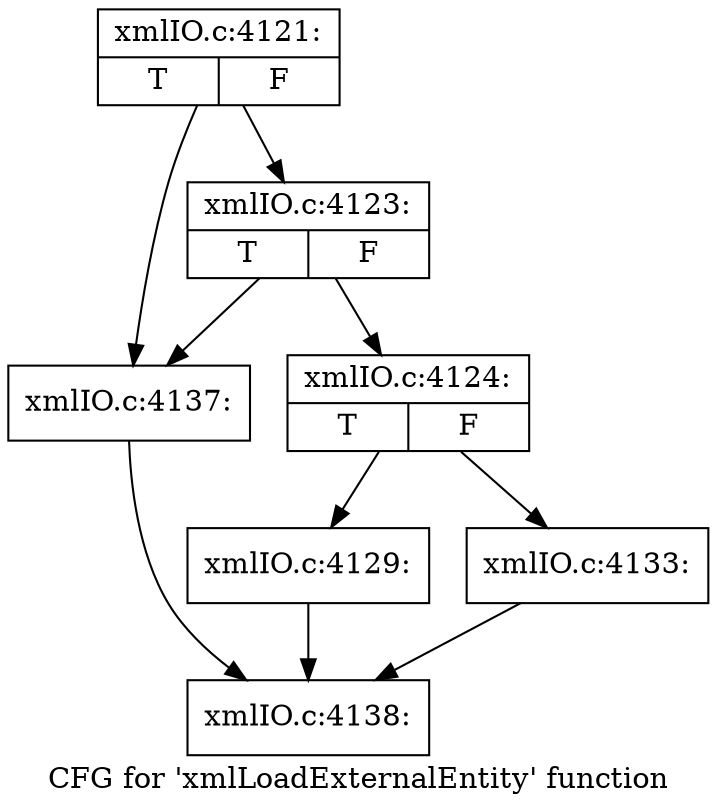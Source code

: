 digraph "CFG for 'xmlLoadExternalEntity' function" {
	label="CFG for 'xmlLoadExternalEntity' function";

	Node0x53683a0 [shape=record,label="{xmlIO.c:4121:|{<s0>T|<s1>F}}"];
	Node0x53683a0 -> Node0x5369700;
	Node0x53683a0 -> Node0x53696b0;
	Node0x5369700 [shape=record,label="{xmlIO.c:4123:|{<s0>T|<s1>F}}"];
	Node0x5369700 -> Node0x5369660;
	Node0x5369700 -> Node0x53696b0;
	Node0x5369660 [shape=record,label="{xmlIO.c:4124:|{<s0>T|<s1>F}}"];
	Node0x5369660 -> Node0x536ab20;
	Node0x5369660 -> Node0x536ab70;
	Node0x536ab20 [shape=record,label="{xmlIO.c:4129:}"];
	Node0x536ab20 -> Node0x5368cd0;
	Node0x536ab70 [shape=record,label="{xmlIO.c:4133:}"];
	Node0x536ab70 -> Node0x5368cd0;
	Node0x53696b0 [shape=record,label="{xmlIO.c:4137:}"];
	Node0x53696b0 -> Node0x5368cd0;
	Node0x5368cd0 [shape=record,label="{xmlIO.c:4138:}"];
}
